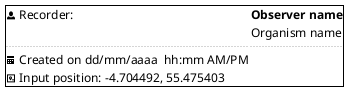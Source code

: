 @startsalt
{+
<&person> Recorder: | <b>Observer name
.                   | Organism name
.. | ..
<&calendar> Created on dd/mm/aaaa  hh:mm AM/PM
<&map> Input position: -4.704492, 55.475403
}
@endsalt
